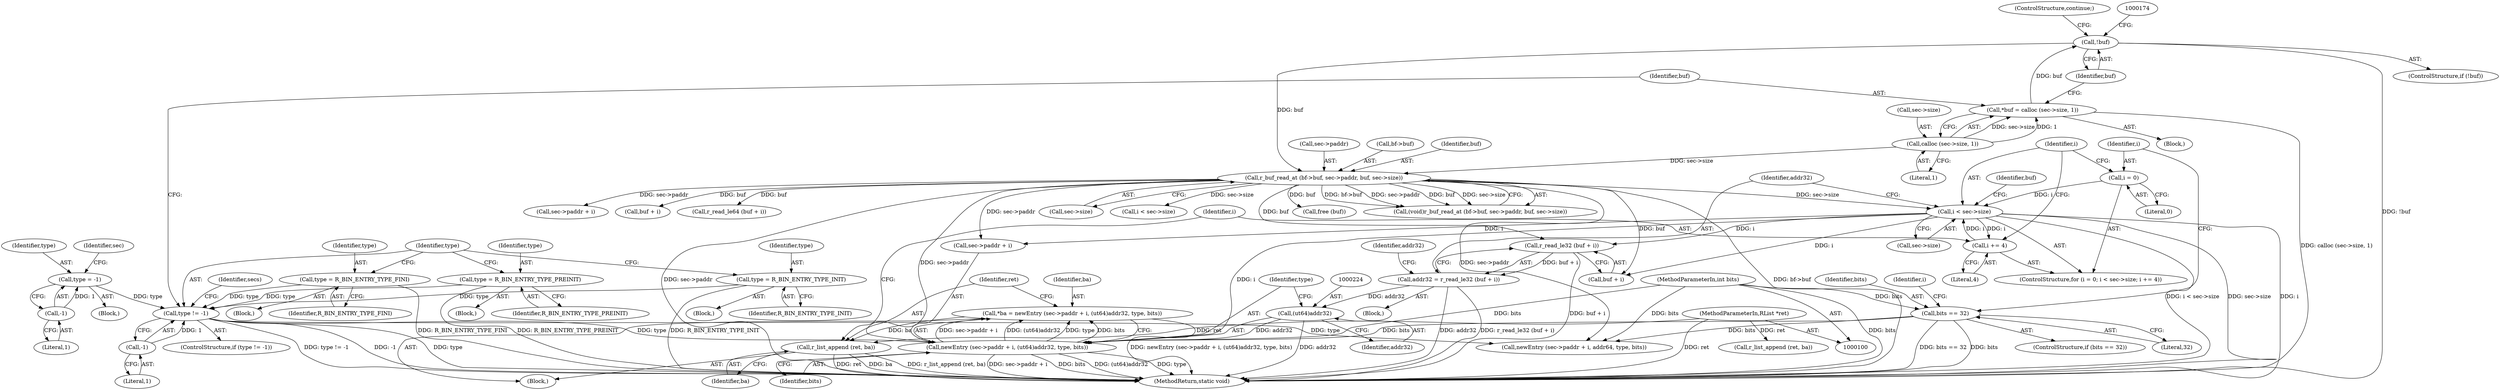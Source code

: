 digraph "1_radare2_1f37c04f2a762500222dda2459e6a04646feeedf@pointer" {
"1000228" [label="(Call,r_list_append (ret, ba))"];
"1000102" [label="(MethodParameterIn,RList *ret)"];
"1000215" [label="(Call,*ba = newEntry (sec->paddr + i, (ut64)addr32, type, bits))"];
"1000217" [label="(Call,newEntry (sec->paddr + i, (ut64)addr32, type, bits))"];
"1000175" [label="(Call,r_buf_read_at (bf->buf, sec->paddr, buf, sec->size))"];
"1000169" [label="(Call,!buf)"];
"1000161" [label="(Call,*buf = calloc (sec->size, 1))"];
"1000163" [label="(Call,calloc (sec->size, 1))"];
"1000195" [label="(Call,i < sec->size)"];
"1000200" [label="(Call,i += 4)"];
"1000192" [label="(Call,i = 0)"];
"1000223" [label="(Call,(ut64)addr32)"];
"1000205" [label="(Call,addr32 = r_read_le32 (buf + i))"];
"1000207" [label="(Call,r_read_le32 (buf + i))"];
"1000155" [label="(Call,type != -1)"];
"1000127" [label="(Call,type = R_BIN_ENTRY_TYPE_FINI)"];
"1000115" [label="(Call,type = -1)"];
"1000117" [label="(Call,-1)"];
"1000139" [label="(Call,type = R_BIN_ENTRY_TYPE_INIT)"];
"1000151" [label="(Call,type = R_BIN_ENTRY_TYPE_PREINIT)"];
"1000157" [label="(Call,-1)"];
"1000187" [label="(Call,bits == 32)"];
"1000103" [label="(MethodParameterIn,int bits)"];
"1000182" [label="(Identifier,buf)"];
"1000128" [label="(Identifier,type)"];
"1000151" [label="(Call,type = R_BIN_ENTRY_TYPE_PREINIT)"];
"1000186" [label="(ControlStructure,if (bits == 32))"];
"1000212" [label="(Identifier,addr32)"];
"1000117" [label="(Call,-1)"];
"1000213" [label="(Block,)"];
"1000141" [label="(Identifier,R_BIN_ENTRY_TYPE_INIT)"];
"1000156" [label="(Identifier,type)"];
"1000271" [label="(Call,free (buf))"];
"1000118" [label="(Literal,1)"];
"1000217" [label="(Call,newEntry (sec->paddr + i, (ut64)addr32, type, bits))"];
"1000162" [label="(Identifier,buf)"];
"1000228" [label="(Call,r_list_append (ret, ba))"];
"1000275" [label="(MethodReturn,static void)"];
"1000116" [label="(Identifier,type)"];
"1000195" [label="(Call,i < sec->size)"];
"1000115" [label="(Call,type = -1)"];
"1000154" [label="(ControlStructure,if (type != -1))"];
"1000179" [label="(Call,sec->paddr)"];
"1000176" [label="(Call,bf->buf)"];
"1000170" [label="(Identifier,buf)"];
"1000114" [label="(Block,)"];
"1000123" [label="(Identifier,sec)"];
"1000227" [label="(Identifier,bits)"];
"1000126" [label="(Block,)"];
"1000167" [label="(Literal,1)"];
"1000215" [label="(Call,*ba = newEntry (sec->paddr + i, (ut64)addr32, type, bits))"];
"1000206" [label="(Identifier,addr32)"];
"1000205" [label="(Call,addr32 = r_read_le32 (buf + i))"];
"1000189" [label="(Literal,32)"];
"1000161" [label="(Call,*buf = calloc (sec->size, 1))"];
"1000164" [label="(Call,sec->size)"];
"1000216" [label="(Identifier,ba)"];
"1000169" [label="(Call,!buf)"];
"1000200" [label="(Call,i += 4)"];
"1000168" [label="(ControlStructure,if (!buf))"];
"1000102" [label="(MethodParameterIn,RList *ret)"];
"1000272" [label="(Identifier,buf)"];
"1000226" [label="(Identifier,type)"];
"1000192" [label="(Call,i = 0)"];
"1000260" [label="(Call,sec->paddr + i)"];
"1000175" [label="(Call,r_buf_read_at (bf->buf, sec->paddr, buf, sec->size))"];
"1000250" [label="(Call,buf + i)"];
"1000249" [label="(Call,r_read_le64 (buf + i))"];
"1000155" [label="(Call,type != -1)"];
"1000157" [label="(Call,-1)"];
"1000230" [label="(Identifier,ba)"];
"1000183" [label="(Call,sec->size)"];
"1000153" [label="(Identifier,R_BIN_ENTRY_TYPE_PREINIT)"];
"1000127" [label="(Call,type = R_BIN_ENTRY_TYPE_FINI)"];
"1000103" [label="(MethodParameterIn,int bits)"];
"1000268" [label="(Call,r_list_append (ret, ba))"];
"1000274" [label="(Identifier,secs)"];
"1000152" [label="(Identifier,type)"];
"1000150" [label="(Block,)"];
"1000259" [label="(Call,newEntry (sec->paddr + i, addr64, type, bits))"];
"1000158" [label="(Literal,1)"];
"1000208" [label="(Call,buf + i)"];
"1000197" [label="(Call,sec->size)"];
"1000139" [label="(Call,type = R_BIN_ENTRY_TYPE_INIT)"];
"1000188" [label="(Identifier,bits)"];
"1000196" [label="(Identifier,i)"];
"1000191" [label="(ControlStructure,for (i = 0; i < sec->size; i += 4))"];
"1000223" [label="(Call,(ut64)addr32)"];
"1000194" [label="(Literal,0)"];
"1000225" [label="(Identifier,addr32)"];
"1000140" [label="(Identifier,type)"];
"1000138" [label="(Block,)"];
"1000203" [label="(Block,)"];
"1000237" [label="(Call,i < sec->size)"];
"1000129" [label="(Identifier,R_BIN_ENTRY_TYPE_FINI)"];
"1000229" [label="(Identifier,ret)"];
"1000207" [label="(Call,r_read_le32 (buf + i))"];
"1000159" [label="(Block,)"];
"1000187" [label="(Call,bits == 32)"];
"1000163" [label="(Call,calloc (sec->size, 1))"];
"1000235" [label="(Identifier,i)"];
"1000202" [label="(Literal,4)"];
"1000201" [label="(Identifier,i)"];
"1000218" [label="(Call,sec->paddr + i)"];
"1000173" [label="(Call,(void)r_buf_read_at (bf->buf, sec->paddr, buf, sec->size))"];
"1000172" [label="(ControlStructure,continue;)"];
"1000193" [label="(Identifier,i)"];
"1000228" -> "1000213"  [label="AST: "];
"1000228" -> "1000230"  [label="CFG: "];
"1000229" -> "1000228"  [label="AST: "];
"1000230" -> "1000228"  [label="AST: "];
"1000201" -> "1000228"  [label="CFG: "];
"1000228" -> "1000275"  [label="DDG: r_list_append (ret, ba)"];
"1000228" -> "1000275"  [label="DDG: ret"];
"1000228" -> "1000275"  [label="DDG: ba"];
"1000102" -> "1000228"  [label="DDG: ret"];
"1000215" -> "1000228"  [label="DDG: ba"];
"1000102" -> "1000100"  [label="AST: "];
"1000102" -> "1000275"  [label="DDG: ret"];
"1000102" -> "1000268"  [label="DDG: ret"];
"1000215" -> "1000213"  [label="AST: "];
"1000215" -> "1000217"  [label="CFG: "];
"1000216" -> "1000215"  [label="AST: "];
"1000217" -> "1000215"  [label="AST: "];
"1000229" -> "1000215"  [label="CFG: "];
"1000215" -> "1000275"  [label="DDG: newEntry (sec->paddr + i, (ut64)addr32, type, bits)"];
"1000217" -> "1000215"  [label="DDG: sec->paddr + i"];
"1000217" -> "1000215"  [label="DDG: (ut64)addr32"];
"1000217" -> "1000215"  [label="DDG: type"];
"1000217" -> "1000215"  [label="DDG: bits"];
"1000217" -> "1000227"  [label="CFG: "];
"1000218" -> "1000217"  [label="AST: "];
"1000223" -> "1000217"  [label="AST: "];
"1000226" -> "1000217"  [label="AST: "];
"1000227" -> "1000217"  [label="AST: "];
"1000217" -> "1000275"  [label="DDG: bits"];
"1000217" -> "1000275"  [label="DDG: (ut64)addr32"];
"1000217" -> "1000275"  [label="DDG: type"];
"1000217" -> "1000275"  [label="DDG: sec->paddr + i"];
"1000175" -> "1000217"  [label="DDG: sec->paddr"];
"1000195" -> "1000217"  [label="DDG: i"];
"1000223" -> "1000217"  [label="DDG: addr32"];
"1000155" -> "1000217"  [label="DDG: type"];
"1000187" -> "1000217"  [label="DDG: bits"];
"1000103" -> "1000217"  [label="DDG: bits"];
"1000175" -> "1000173"  [label="AST: "];
"1000175" -> "1000183"  [label="CFG: "];
"1000176" -> "1000175"  [label="AST: "];
"1000179" -> "1000175"  [label="AST: "];
"1000182" -> "1000175"  [label="AST: "];
"1000183" -> "1000175"  [label="AST: "];
"1000173" -> "1000175"  [label="CFG: "];
"1000175" -> "1000275"  [label="DDG: sec->paddr"];
"1000175" -> "1000275"  [label="DDG: bf->buf"];
"1000175" -> "1000173"  [label="DDG: bf->buf"];
"1000175" -> "1000173"  [label="DDG: sec->paddr"];
"1000175" -> "1000173"  [label="DDG: buf"];
"1000175" -> "1000173"  [label="DDG: sec->size"];
"1000169" -> "1000175"  [label="DDG: buf"];
"1000163" -> "1000175"  [label="DDG: sec->size"];
"1000175" -> "1000195"  [label="DDG: sec->size"];
"1000175" -> "1000207"  [label="DDG: buf"];
"1000175" -> "1000208"  [label="DDG: buf"];
"1000175" -> "1000218"  [label="DDG: sec->paddr"];
"1000175" -> "1000237"  [label="DDG: sec->size"];
"1000175" -> "1000249"  [label="DDG: buf"];
"1000175" -> "1000250"  [label="DDG: buf"];
"1000175" -> "1000259"  [label="DDG: sec->paddr"];
"1000175" -> "1000260"  [label="DDG: sec->paddr"];
"1000175" -> "1000271"  [label="DDG: buf"];
"1000169" -> "1000168"  [label="AST: "];
"1000169" -> "1000170"  [label="CFG: "];
"1000170" -> "1000169"  [label="AST: "];
"1000172" -> "1000169"  [label="CFG: "];
"1000174" -> "1000169"  [label="CFG: "];
"1000169" -> "1000275"  [label="DDG: !buf"];
"1000161" -> "1000169"  [label="DDG: buf"];
"1000161" -> "1000159"  [label="AST: "];
"1000161" -> "1000163"  [label="CFG: "];
"1000162" -> "1000161"  [label="AST: "];
"1000163" -> "1000161"  [label="AST: "];
"1000170" -> "1000161"  [label="CFG: "];
"1000161" -> "1000275"  [label="DDG: calloc (sec->size, 1)"];
"1000163" -> "1000161"  [label="DDG: sec->size"];
"1000163" -> "1000161"  [label="DDG: 1"];
"1000163" -> "1000167"  [label="CFG: "];
"1000164" -> "1000163"  [label="AST: "];
"1000167" -> "1000163"  [label="AST: "];
"1000195" -> "1000191"  [label="AST: "];
"1000195" -> "1000197"  [label="CFG: "];
"1000196" -> "1000195"  [label="AST: "];
"1000197" -> "1000195"  [label="AST: "];
"1000206" -> "1000195"  [label="CFG: "];
"1000272" -> "1000195"  [label="CFG: "];
"1000195" -> "1000275"  [label="DDG: i < sec->size"];
"1000195" -> "1000275"  [label="DDG: sec->size"];
"1000195" -> "1000275"  [label="DDG: i"];
"1000200" -> "1000195"  [label="DDG: i"];
"1000192" -> "1000195"  [label="DDG: i"];
"1000195" -> "1000200"  [label="DDG: i"];
"1000195" -> "1000207"  [label="DDG: i"];
"1000195" -> "1000208"  [label="DDG: i"];
"1000195" -> "1000218"  [label="DDG: i"];
"1000200" -> "1000191"  [label="AST: "];
"1000200" -> "1000202"  [label="CFG: "];
"1000201" -> "1000200"  [label="AST: "];
"1000202" -> "1000200"  [label="AST: "];
"1000196" -> "1000200"  [label="CFG: "];
"1000192" -> "1000191"  [label="AST: "];
"1000192" -> "1000194"  [label="CFG: "];
"1000193" -> "1000192"  [label="AST: "];
"1000194" -> "1000192"  [label="AST: "];
"1000196" -> "1000192"  [label="CFG: "];
"1000223" -> "1000225"  [label="CFG: "];
"1000224" -> "1000223"  [label="AST: "];
"1000225" -> "1000223"  [label="AST: "];
"1000226" -> "1000223"  [label="CFG: "];
"1000223" -> "1000275"  [label="DDG: addr32"];
"1000205" -> "1000223"  [label="DDG: addr32"];
"1000205" -> "1000203"  [label="AST: "];
"1000205" -> "1000207"  [label="CFG: "];
"1000206" -> "1000205"  [label="AST: "];
"1000207" -> "1000205"  [label="AST: "];
"1000212" -> "1000205"  [label="CFG: "];
"1000205" -> "1000275"  [label="DDG: addr32"];
"1000205" -> "1000275"  [label="DDG: r_read_le32 (buf + i)"];
"1000207" -> "1000205"  [label="DDG: buf + i"];
"1000207" -> "1000208"  [label="CFG: "];
"1000208" -> "1000207"  [label="AST: "];
"1000207" -> "1000275"  [label="DDG: buf + i"];
"1000155" -> "1000154"  [label="AST: "];
"1000155" -> "1000157"  [label="CFG: "];
"1000156" -> "1000155"  [label="AST: "];
"1000157" -> "1000155"  [label="AST: "];
"1000162" -> "1000155"  [label="CFG: "];
"1000274" -> "1000155"  [label="CFG: "];
"1000155" -> "1000275"  [label="DDG: -1"];
"1000155" -> "1000275"  [label="DDG: type != -1"];
"1000155" -> "1000275"  [label="DDG: type"];
"1000127" -> "1000155"  [label="DDG: type"];
"1000115" -> "1000155"  [label="DDG: type"];
"1000139" -> "1000155"  [label="DDG: type"];
"1000151" -> "1000155"  [label="DDG: type"];
"1000157" -> "1000155"  [label="DDG: 1"];
"1000155" -> "1000259"  [label="DDG: type"];
"1000127" -> "1000126"  [label="AST: "];
"1000127" -> "1000129"  [label="CFG: "];
"1000128" -> "1000127"  [label="AST: "];
"1000129" -> "1000127"  [label="AST: "];
"1000156" -> "1000127"  [label="CFG: "];
"1000127" -> "1000275"  [label="DDG: R_BIN_ENTRY_TYPE_FINI"];
"1000115" -> "1000114"  [label="AST: "];
"1000115" -> "1000117"  [label="CFG: "];
"1000116" -> "1000115"  [label="AST: "];
"1000117" -> "1000115"  [label="AST: "];
"1000123" -> "1000115"  [label="CFG: "];
"1000117" -> "1000115"  [label="DDG: 1"];
"1000117" -> "1000118"  [label="CFG: "];
"1000118" -> "1000117"  [label="AST: "];
"1000139" -> "1000138"  [label="AST: "];
"1000139" -> "1000141"  [label="CFG: "];
"1000140" -> "1000139"  [label="AST: "];
"1000141" -> "1000139"  [label="AST: "];
"1000156" -> "1000139"  [label="CFG: "];
"1000139" -> "1000275"  [label="DDG: R_BIN_ENTRY_TYPE_INIT"];
"1000151" -> "1000150"  [label="AST: "];
"1000151" -> "1000153"  [label="CFG: "];
"1000152" -> "1000151"  [label="AST: "];
"1000153" -> "1000151"  [label="AST: "];
"1000156" -> "1000151"  [label="CFG: "];
"1000151" -> "1000275"  [label="DDG: R_BIN_ENTRY_TYPE_PREINIT"];
"1000157" -> "1000158"  [label="CFG: "];
"1000158" -> "1000157"  [label="AST: "];
"1000187" -> "1000186"  [label="AST: "];
"1000187" -> "1000189"  [label="CFG: "];
"1000188" -> "1000187"  [label="AST: "];
"1000189" -> "1000187"  [label="AST: "];
"1000193" -> "1000187"  [label="CFG: "];
"1000235" -> "1000187"  [label="CFG: "];
"1000187" -> "1000275"  [label="DDG: bits"];
"1000187" -> "1000275"  [label="DDG: bits == 32"];
"1000103" -> "1000187"  [label="DDG: bits"];
"1000187" -> "1000259"  [label="DDG: bits"];
"1000103" -> "1000100"  [label="AST: "];
"1000103" -> "1000275"  [label="DDG: bits"];
"1000103" -> "1000259"  [label="DDG: bits"];
}
